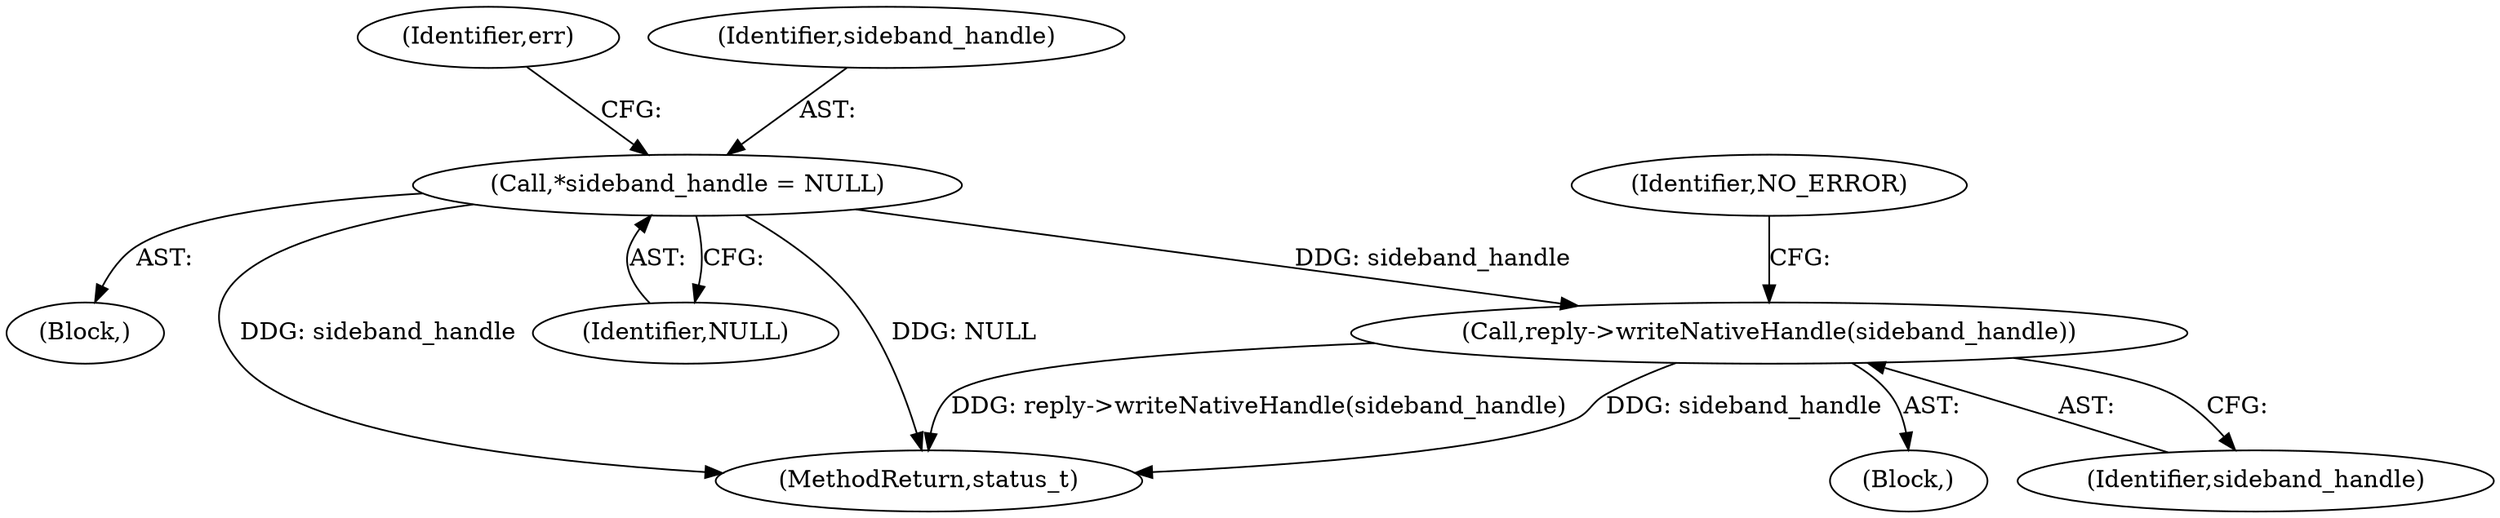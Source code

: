 digraph "0_Android_8d87321b704cb3f88e8cae668937d001fd63d5e3@API" {
"1000932" [label="(Call,reply->writeNativeHandle(sideband_handle))"];
"1000912" [label="(Call,*sideband_handle = NULL)"];
"1000917" [label="(Identifier,err)"];
"1001207" [label="(MethodReturn,status_t)"];
"1000913" [label="(Identifier,sideband_handle)"];
"1000932" [label="(Call,reply->writeNativeHandle(sideband_handle))"];
"1000933" [label="(Identifier,sideband_handle)"];
"1000912" [label="(Call,*sideband_handle = NULL)"];
"1000935" [label="(Identifier,NO_ERROR)"];
"1000886" [label="(Block,)"];
"1000931" [label="(Block,)"];
"1000914" [label="(Identifier,NULL)"];
"1000932" -> "1000931"  [label="AST: "];
"1000932" -> "1000933"  [label="CFG: "];
"1000933" -> "1000932"  [label="AST: "];
"1000935" -> "1000932"  [label="CFG: "];
"1000932" -> "1001207"  [label="DDG: sideband_handle"];
"1000932" -> "1001207"  [label="DDG: reply->writeNativeHandle(sideband_handle)"];
"1000912" -> "1000932"  [label="DDG: sideband_handle"];
"1000912" -> "1000886"  [label="AST: "];
"1000912" -> "1000914"  [label="CFG: "];
"1000913" -> "1000912"  [label="AST: "];
"1000914" -> "1000912"  [label="AST: "];
"1000917" -> "1000912"  [label="CFG: "];
"1000912" -> "1001207"  [label="DDG: NULL"];
"1000912" -> "1001207"  [label="DDG: sideband_handle"];
}
